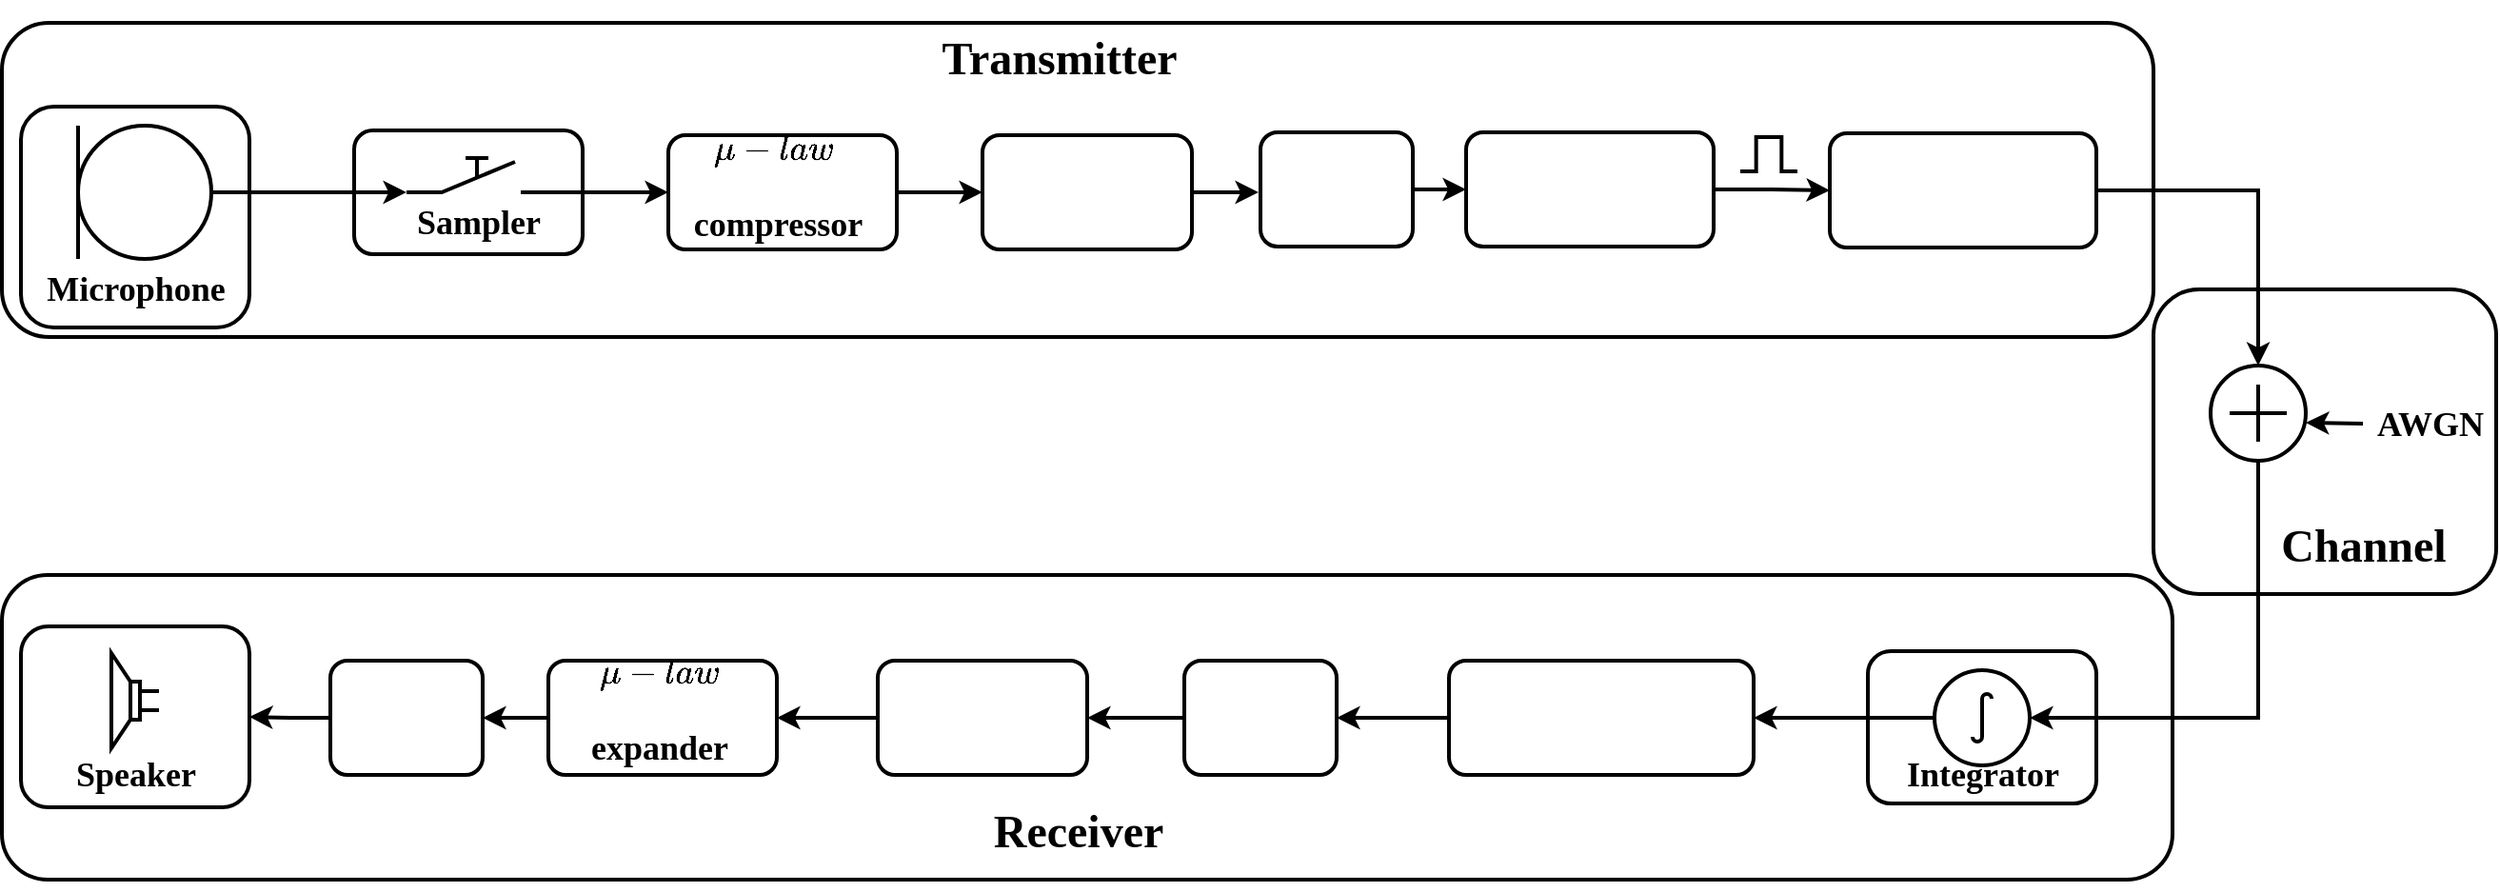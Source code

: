 <mxfile version="12.3.2" type="device" pages="1"><diagram id="KHX2ArD6BoE_JpKKLXhI" name="Page-1"><mxGraphModel dx="2276" dy="2005" grid="1" gridSize="10" guides="1" tooltips="1" connect="1" arrows="1" fold="1" page="1" pageScale="1" pageWidth="850" pageHeight="1100" math="1" shadow="0"><root><mxCell id="0"/><mxCell id="1" parent="0"/><mxCell id="3a8yT48xROdfsvQ_SXEb-38" value="" style="rounded=1;whiteSpace=wrap;html=1;strokeWidth=2;" vertex="1" parent="1"><mxGeometry y="-10" width="1130" height="165" as="geometry"/></mxCell><mxCell id="3a8yT48xROdfsvQ_SXEb-36" value="" style="rounded=1;whiteSpace=wrap;html=1;strokeWidth=2;" vertex="1" parent="1"><mxGeometry y="280" width="1140" height="160" as="geometry"/></mxCell><mxCell id="3a8yT48xROdfsvQ_SXEb-12" value="" style="rounded=1;whiteSpace=wrap;html=1;strokeWidth=2;" vertex="1" parent="1"><mxGeometry x="1130" y="130" width="180" height="160" as="geometry"/></mxCell><mxCell id="3a8yT48xROdfsvQ_SXEb-2" value="" style="rounded=1;whiteSpace=wrap;html=1;strokeWidth=2;" vertex="1" parent="1"><mxGeometry x="980" y="320" width="120" height="80" as="geometry"/></mxCell><mxCell id="Vzn8XnioiNJv4LfVrrBM-8" value="" style="rounded=1;whiteSpace=wrap;html=1;strokeWidth=2;" parent="1" vertex="1"><mxGeometry x="185" y="46.5" width="120" height="65" as="geometry"/></mxCell><mxCell id="Vzn8XnioiNJv4LfVrrBM-7" value="" style="rounded=1;whiteSpace=wrap;html=1;strokeWidth=2;" parent="1" vertex="1"><mxGeometry x="10" y="34" width="120" height="116" as="geometry"/></mxCell><mxCell id="Vzn8XnioiNJv4LfVrrBM-6" value="" style="rounded=1;whiteSpace=wrap;html=1;strokeWidth=2;" parent="1" vertex="1"><mxGeometry x="10" y="307" width="120" height="95" as="geometry"/></mxCell><mxCell id="3a8yT48xROdfsvQ_SXEb-4" style="edgeStyle=orthogonalEdgeStyle;rounded=0;orthogonalLoop=1;jettySize=auto;html=1;exitX=1;exitY=0.5;exitDx=0;exitDy=0;exitPerimeter=0;entryX=0;entryY=1;entryDx=0;entryDy=0;entryPerimeter=0;strokeWidth=2;" edge="1" parent="1" source="Vzn8XnioiNJv4LfVrrBM-2" target="Vzn8XnioiNJv4LfVrrBM-3"><mxGeometry relative="1" as="geometry"><Array as="points"><mxPoint x="140" y="79"/><mxPoint x="140" y="79"/></Array></mxGeometry></mxCell><mxCell id="Vzn8XnioiNJv4LfVrrBM-2" value="" style="verticalLabelPosition=bottom;shadow=0;dashed=0;align=center;html=1;verticalAlign=top;shape=mxgraph.electrical.radio.microphone_1;strokeWidth=2;" parent="1" vertex="1"><mxGeometry x="40" y="44" width="70" height="70" as="geometry"/></mxCell><mxCell id="3a8yT48xROdfsvQ_SXEb-5" style="edgeStyle=orthogonalEdgeStyle;rounded=0;orthogonalLoop=1;jettySize=auto;html=1;exitX=1;exitY=1;exitDx=0;exitDy=0;exitPerimeter=0;entryX=0;entryY=0.5;entryDx=0;entryDy=0;strokeWidth=2;" edge="1" parent="1" source="Vzn8XnioiNJv4LfVrrBM-3" target="Vzn8XnioiNJv4LfVrrBM-9"><mxGeometry relative="1" as="geometry"><Array as="points"><mxPoint x="300" y="79"/><mxPoint x="300" y="79"/></Array></mxGeometry></mxCell><mxCell id="Vzn8XnioiNJv4LfVrrBM-3" value="" style="pointerEvents=1;verticalLabelPosition=bottom;shadow=0;dashed=0;align=center;html=1;verticalAlign=top;shape=mxgraph.electrical.electro-mechanical.manual_switch;strokeWidth=2;" parent="1" vertex="1"><mxGeometry x="212.5" y="61" width="75" height="18" as="geometry"/></mxCell><mxCell id="Vzn8XnioiNJv4LfVrrBM-4" value="" style="pointerEvents=1;verticalLabelPosition=bottom;shadow=0;dashed=0;align=center;html=1;verticalAlign=top;shape=mxgraph.electrical.waveforms.pulse_1;strokeWidth=2;" parent="1" vertex="1"><mxGeometry x="913" y="50" width="30" height="18" as="geometry"/></mxCell><mxCell id="Vzn8XnioiNJv4LfVrrBM-5" value="" style="pointerEvents=1;verticalLabelPosition=bottom;shadow=0;dashed=0;align=center;html=1;verticalAlign=top;shape=mxgraph.electrical.electro-mechanical.loudspeaker;rotation=-180;strokeWidth=2;" parent="1" vertex="1"><mxGeometry x="57.5" y="321" width="25" height="50" as="geometry"/></mxCell><mxCell id="3a8yT48xROdfsvQ_SXEb-6" style="edgeStyle=orthogonalEdgeStyle;rounded=0;orthogonalLoop=1;jettySize=auto;html=1;exitX=1;exitY=0.5;exitDx=0;exitDy=0;entryX=0;entryY=0.5;entryDx=0;entryDy=0;strokeWidth=2;" edge="1" parent="1" source="Vzn8XnioiNJv4LfVrrBM-9" target="Ywiw2YTRmGL-QhGWTB-o-4"><mxGeometry relative="1" as="geometry"/></mxCell><mxCell id="Vzn8XnioiNJv4LfVrrBM-9" value="" style="rounded=1;whiteSpace=wrap;html=1;strokeWidth=2;" parent="1" vertex="1"><mxGeometry x="350" y="49" width="120" height="60" as="geometry"/></mxCell><mxCell id="Vzn8XnioiNJv4LfVrrBM-10" value="&lt;h2&gt;&lt;font face=&quot;Times New Roman&quot;&gt;Microphone&lt;/font&gt;&lt;/h2&gt;" style="text;html=1;align=center;verticalAlign=middle;resizable=0;points=[];;autosize=1;" parent="1" vertex="1"><mxGeometry x="15" y="105" width="110" height="50" as="geometry"/></mxCell><mxCell id="Vzn8XnioiNJv4LfVrrBM-11" value="&lt;h2&gt;&lt;font face=&quot;Times New Roman&quot;&gt;Sampler&lt;/font&gt;&lt;/h2&gt;" style="text;html=1;align=center;verticalAlign=middle;resizable=0;points=[];;autosize=1;" parent="1" vertex="1"><mxGeometry x="210" y="70" width="80" height="50" as="geometry"/></mxCell><mxCell id="Vzn8XnioiNJv4LfVrrBM-13" value="&lt;h2&gt;&lt;font face=&quot;Times New Roman&quot;&gt;AWGN&lt;/font&gt;&lt;/h2&gt;" style="text;html=1;align=center;verticalAlign=middle;resizable=0;points=[];;autosize=1;" parent="1" vertex="1"><mxGeometry x="1240" y="176" width="70" height="50" as="geometry"/></mxCell><mxCell id="Vzn8XnioiNJv4LfVrrBM-14" value="&lt;h2&gt;&lt;font face=&quot;Times New Roman&quot;&gt;Uniform&lt;/font&gt;&lt;/h2&gt;&lt;h2&gt;&lt;font face=&quot;Times New Roman&quot;&gt;quantizer&lt;/font&gt;&lt;/h2&gt;" style="text;html=1;align=center;verticalAlign=middle;resizable=0;points=[];;autosize=1;" parent="1" vertex="1"><mxGeometry x="525" y="37.5" width="90" height="80" as="geometry"/></mxCell><mxCell id="Vzn8XnioiNJv4LfVrrBM-15" value="&lt;h2&gt;&lt;font face=&quot;Times New Roman&quot;&gt;Encoder&lt;/font&gt;&lt;/h2&gt;" style="text;html=1;align=center;verticalAlign=middle;resizable=0;points=[];;autosize=1;" parent="1" vertex="1"><mxGeometry x="661" y="50" width="80" height="50" as="geometry"/></mxCell><mxCell id="Vzn8XnioiNJv4LfVrrBM-16" value="&lt;h2&gt;&lt;font face=&quot;Times New Roman&quot;&gt;Pulse generator&lt;/font&gt;&lt;/h2&gt;" style="text;html=1;align=center;verticalAlign=middle;resizable=0;points=[];;autosize=1;" parent="1" vertex="1"><mxGeometry x="764" y="50" width="140" height="50" as="geometry"/></mxCell><mxCell id="Vzn8XnioiNJv4LfVrrBM-17" value="&lt;h2&gt;&lt;font face=&quot;Times New Roman&quot;&gt;PSK-modulator&lt;/font&gt;&lt;/h2&gt;" style="text;html=1;align=center;verticalAlign=middle;resizable=0;points=[];;autosize=1;" parent="1" vertex="1"><mxGeometry x="960" y="52.5" width="140" height="50" as="geometry"/></mxCell><mxCell id="3a8yT48xROdfsvQ_SXEb-7" style="edgeStyle=orthogonalEdgeStyle;rounded=0;orthogonalLoop=1;jettySize=auto;html=1;exitX=1;exitY=0.5;exitDx=0;exitDy=0;strokeWidth=2;" edge="1" parent="1" source="Ywiw2YTRmGL-QhGWTB-o-4"><mxGeometry relative="1" as="geometry"><mxPoint x="660" y="79" as="targetPoint"/></mxGeometry></mxCell><mxCell id="Ywiw2YTRmGL-QhGWTB-o-4" value="" style="rounded=1;whiteSpace=wrap;html=1;strokeWidth=2;" parent="1" vertex="1"><mxGeometry x="515" y="49" width="110" height="60" as="geometry"/></mxCell><mxCell id="3a8yT48xROdfsvQ_SXEb-8" style="edgeStyle=orthogonalEdgeStyle;rounded=0;orthogonalLoop=1;jettySize=auto;html=1;exitX=1;exitY=0.5;exitDx=0;exitDy=0;entryX=0;entryY=0.5;entryDx=0;entryDy=0;strokeWidth=2;" edge="1" parent="1" source="Ywiw2YTRmGL-QhGWTB-o-5" target="Ywiw2YTRmGL-QhGWTB-o-6"><mxGeometry relative="1" as="geometry"/></mxCell><mxCell id="Ywiw2YTRmGL-QhGWTB-o-5" value="" style="rounded=1;whiteSpace=wrap;html=1;strokeWidth=2;" parent="1" vertex="1"><mxGeometry x="661" y="47.5" width="80" height="60" as="geometry"/></mxCell><mxCell id="3a8yT48xROdfsvQ_SXEb-9" style="edgeStyle=orthogonalEdgeStyle;rounded=0;orthogonalLoop=1;jettySize=auto;html=1;exitX=1;exitY=0.5;exitDx=0;exitDy=0;entryX=0;entryY=0.5;entryDx=0;entryDy=0;strokeWidth=2;" edge="1" parent="1" source="Ywiw2YTRmGL-QhGWTB-o-6" target="Ywiw2YTRmGL-QhGWTB-o-7"><mxGeometry relative="1" as="geometry"/></mxCell><mxCell id="Ywiw2YTRmGL-QhGWTB-o-6" value="" style="rounded=1;whiteSpace=wrap;html=1;strokeWidth=2;" parent="1" vertex="1"><mxGeometry x="769" y="47.5" width="130" height="60" as="geometry"/></mxCell><mxCell id="3a8yT48xROdfsvQ_SXEb-10" style="edgeStyle=orthogonalEdgeStyle;rounded=0;orthogonalLoop=1;jettySize=auto;html=1;exitX=1;exitY=0.5;exitDx=0;exitDy=0;entryX=0.5;entryY=0;entryDx=0;entryDy=0;entryPerimeter=0;strokeWidth=2;" edge="1" parent="1" source="Ywiw2YTRmGL-QhGWTB-o-7" target="3a8yT48xROdfsvQ_SXEb-3"><mxGeometry relative="1" as="geometry"/></mxCell><mxCell id="Ywiw2YTRmGL-QhGWTB-o-7" value="" style="rounded=1;whiteSpace=wrap;html=1;strokeWidth=2;" parent="1" vertex="1"><mxGeometry x="960" y="48" width="140" height="60" as="geometry"/></mxCell><mxCell id="3a8yT48xROdfsvQ_SXEb-18" style="edgeStyle=orthogonalEdgeStyle;rounded=0;orthogonalLoop=1;jettySize=auto;html=1;exitX=0;exitY=0.5;exitDx=0;exitDy=0;exitPerimeter=0;entryX=1;entryY=0.5;entryDx=0;entryDy=0;strokeWidth=2;" edge="1" parent="1" source="3a8yT48xROdfsvQ_SXEb-1" target="3a8yT48xROdfsvQ_SXEb-17"><mxGeometry relative="1" as="geometry"/></mxCell><mxCell id="3a8yT48xROdfsvQ_SXEb-1" value="" style="verticalLabelPosition=bottom;shadow=0;dashed=0;align=center;html=1;verticalAlign=top;shape=mxgraph.electrical.abstract.integrator;strokeWidth=2;" vertex="1" parent="1"><mxGeometry x="1015" y="330" width="50" height="50" as="geometry"/></mxCell><mxCell id="3a8yT48xROdfsvQ_SXEb-13" style="edgeStyle=orthogonalEdgeStyle;rounded=0;orthogonalLoop=1;jettySize=auto;html=1;exitX=0.5;exitY=1;exitDx=0;exitDy=0;exitPerimeter=0;entryX=1;entryY=0.5;entryDx=0;entryDy=0;entryPerimeter=0;strokeWidth=2;" edge="1" parent="1" source="3a8yT48xROdfsvQ_SXEb-3" target="3a8yT48xROdfsvQ_SXEb-1"><mxGeometry relative="1" as="geometry"/></mxCell><mxCell id="3a8yT48xROdfsvQ_SXEb-3" value="" style="verticalLabelPosition=bottom;shadow=0;dashed=0;align=center;html=1;verticalAlign=top;shape=mxgraph.electrical.abstract.summation_point;strokeWidth=2;" vertex="1" parent="1"><mxGeometry x="1160" y="170" width="50" height="50" as="geometry"/></mxCell><mxCell id="Vzn8XnioiNJv4LfVrrBM-12" value="&lt;h2&gt;&lt;font face=&quot;Times New Roman&quot;&gt;$$\mu-law$$&amp;nbsp;compressor&lt;/font&gt;&lt;/h2&gt;" style="text;html=1;align=center;verticalAlign=middle;resizable=0;points=[];;autosize=1;" parent="1" vertex="1"><mxGeometry x="300" y="50" width="210" height="50" as="geometry"/></mxCell><mxCell id="3a8yT48xROdfsvQ_SXEb-11" value="" style="endArrow=classic;html=1;strokeWidth=2;" edge="1" parent="1" source="Vzn8XnioiNJv4LfVrrBM-13"><mxGeometry width="50" height="50" relative="1" as="geometry"><mxPoint x="40" y="400" as="sourcePoint"/><mxPoint x="1210" y="200" as="targetPoint"/></mxGeometry></mxCell><mxCell id="3a8yT48xROdfsvQ_SXEb-14" value="&lt;h1&gt;&lt;font face=&quot;Times New Roman&quot;&gt;Channel&lt;/font&gt;&lt;/h1&gt;" style="text;html=1;align=center;verticalAlign=middle;resizable=0;points=[];;autosize=1;" vertex="1" parent="1"><mxGeometry x="1190" y="240" width="100" height="50" as="geometry"/></mxCell><mxCell id="3a8yT48xROdfsvQ_SXEb-15" value="&lt;h2&gt;&lt;font face=&quot;Times New Roman&quot;&gt;Integrator&lt;/font&gt;&lt;/h2&gt;" style="text;html=1;align=center;verticalAlign=middle;resizable=0;points=[];;autosize=1;" vertex="1" parent="1"><mxGeometry x="990" y="360" width="100" height="50" as="geometry"/></mxCell><mxCell id="3a8yT48xROdfsvQ_SXEb-16" value="&lt;h2&gt;&lt;font face=&quot;Times New Roman&quot;&gt;PSK-demodulator&lt;/font&gt;&lt;/h2&gt;" style="text;html=1;align=center;verticalAlign=middle;resizable=0;points=[];;autosize=1;" vertex="1" parent="1"><mxGeometry x="760" y="325" width="160" height="50" as="geometry"/></mxCell><mxCell id="3a8yT48xROdfsvQ_SXEb-21" style="edgeStyle=orthogonalEdgeStyle;rounded=0;orthogonalLoop=1;jettySize=auto;html=1;exitX=0;exitY=0.5;exitDx=0;exitDy=0;entryX=1;entryY=0.5;entryDx=0;entryDy=0;strokeWidth=2;" edge="1" parent="1" source="3a8yT48xROdfsvQ_SXEb-17" target="3a8yT48xROdfsvQ_SXEb-20"><mxGeometry relative="1" as="geometry"/></mxCell><mxCell id="3a8yT48xROdfsvQ_SXEb-17" value="" style="rounded=1;whiteSpace=wrap;html=1;strokeWidth=2;" vertex="1" parent="1"><mxGeometry x="760" y="325" width="160" height="60" as="geometry"/></mxCell><mxCell id="3a8yT48xROdfsvQ_SXEb-19" value="&lt;h2&gt;&lt;font face=&quot;Times New Roman&quot;&gt;Decoder&lt;/font&gt;&lt;/h2&gt;" style="text;html=1;align=center;verticalAlign=middle;resizable=0;points=[];;autosize=1;" vertex="1" parent="1"><mxGeometry x="621" y="327.5" width="80" height="50" as="geometry"/></mxCell><mxCell id="3a8yT48xROdfsvQ_SXEb-24" style="edgeStyle=orthogonalEdgeStyle;rounded=0;orthogonalLoop=1;jettySize=auto;html=1;exitX=0;exitY=0.5;exitDx=0;exitDy=0;entryX=1;entryY=0.5;entryDx=0;entryDy=0;strokeWidth=2;" edge="1" parent="1" source="3a8yT48xROdfsvQ_SXEb-20" target="3a8yT48xROdfsvQ_SXEb-23"><mxGeometry relative="1" as="geometry"/></mxCell><mxCell id="3a8yT48xROdfsvQ_SXEb-20" value="" style="rounded=1;whiteSpace=wrap;html=1;strokeWidth=2;" vertex="1" parent="1"><mxGeometry x="621" y="325" width="80" height="60" as="geometry"/></mxCell><mxCell id="3a8yT48xROdfsvQ_SXEb-22" value="&lt;h2&gt;&lt;font face=&quot;Times New Roman&quot;&gt;Dequantizer&lt;/font&gt;&lt;/h2&gt;" style="text;html=1;align=center;verticalAlign=middle;resizable=0;points=[];;autosize=1;" vertex="1" parent="1"><mxGeometry x="460" y="330" width="110" height="50" as="geometry"/></mxCell><mxCell id="3a8yT48xROdfsvQ_SXEb-30" style="edgeStyle=orthogonalEdgeStyle;rounded=0;orthogonalLoop=1;jettySize=auto;html=1;exitX=0;exitY=0.5;exitDx=0;exitDy=0;entryX=1;entryY=0.5;entryDx=0;entryDy=0;strokeWidth=2;" edge="1" parent="1" source="3a8yT48xROdfsvQ_SXEb-23" target="3a8yT48xROdfsvQ_SXEb-28"><mxGeometry relative="1" as="geometry"/></mxCell><mxCell id="3a8yT48xROdfsvQ_SXEb-23" value="" style="rounded=1;whiteSpace=wrap;html=1;strokeWidth=2;" vertex="1" parent="1"><mxGeometry x="460" y="325" width="110" height="60" as="geometry"/></mxCell><mxCell id="3a8yT48xROdfsvQ_SXEb-33" style="edgeStyle=orthogonalEdgeStyle;rounded=0;orthogonalLoop=1;jettySize=auto;html=1;exitX=0;exitY=0.5;exitDx=0;exitDy=0;entryX=1;entryY=0.5;entryDx=0;entryDy=0;strokeWidth=2;" edge="1" parent="1" source="3a8yT48xROdfsvQ_SXEb-28" target="3a8yT48xROdfsvQ_SXEb-32"><mxGeometry relative="1" as="geometry"/></mxCell><mxCell id="3a8yT48xROdfsvQ_SXEb-28" value="" style="rounded=1;whiteSpace=wrap;html=1;strokeWidth=2;" vertex="1" parent="1"><mxGeometry x="287" y="325" width="120" height="60" as="geometry"/></mxCell><mxCell id="3a8yT48xROdfsvQ_SXEb-29" value="&lt;h2&gt;&lt;font face=&quot;Times New Roman&quot;&gt;$$\mu-law$$ expander&lt;/font&gt;&lt;/h2&gt;" style="text;html=1;align=center;verticalAlign=middle;resizable=0;points=[];;autosize=1;" vertex="1" parent="1"><mxGeometry x="250" y="325" width="190" height="50" as="geometry"/></mxCell><mxCell id="3a8yT48xROdfsvQ_SXEb-31" value="&lt;h2&gt;&lt;font face=&quot;Times New Roman&quot;&gt;LPF&lt;/font&gt;&lt;/h2&gt;" style="text;html=1;align=center;verticalAlign=middle;resizable=0;points=[];;autosize=1;" vertex="1" parent="1"><mxGeometry x="187.5" y="327.5" width="50" height="50" as="geometry"/></mxCell><mxCell id="3a8yT48xROdfsvQ_SXEb-34" style="edgeStyle=orthogonalEdgeStyle;rounded=0;orthogonalLoop=1;jettySize=auto;html=1;exitX=0;exitY=0.5;exitDx=0;exitDy=0;entryX=1;entryY=0.5;entryDx=0;entryDy=0;strokeWidth=2;" edge="1" parent="1" source="3a8yT48xROdfsvQ_SXEb-32" target="Vzn8XnioiNJv4LfVrrBM-6"><mxGeometry relative="1" as="geometry"/></mxCell><mxCell id="3a8yT48xROdfsvQ_SXEb-32" value="" style="rounded=1;whiteSpace=wrap;html=1;strokeWidth=2;" vertex="1" parent="1"><mxGeometry x="172.5" y="325" width="80" height="60" as="geometry"/></mxCell><mxCell id="3a8yT48xROdfsvQ_SXEb-35" value="&lt;h2&gt;&lt;font face=&quot;Times New Roman&quot;&gt;Speaker&lt;/font&gt;&lt;/h2&gt;" style="text;html=1;align=center;verticalAlign=middle;resizable=0;points=[];;autosize=1;" vertex="1" parent="1"><mxGeometry x="30" y="359.5" width="80" height="50" as="geometry"/></mxCell><mxCell id="3a8yT48xROdfsvQ_SXEb-37" value="&lt;h1&gt;&lt;font face=&quot;Times New Roman&quot;&gt;Receiver&lt;/font&gt;&lt;/h1&gt;" style="text;html=1;align=center;verticalAlign=middle;resizable=0;points=[];;autosize=1;" vertex="1" parent="1"><mxGeometry x="515" y="390" width="100" height="50" as="geometry"/></mxCell><mxCell id="3a8yT48xROdfsvQ_SXEb-39" value="&lt;h1&gt;&lt;font face=&quot;Times New Roman&quot;&gt;Transmitter&lt;/font&gt;&lt;/h1&gt;" style="text;html=1;align=center;verticalAlign=middle;resizable=0;points=[];;autosize=1;" vertex="1" parent="1"><mxGeometry x="485" y="-16" width="140" height="50" as="geometry"/></mxCell></root></mxGraphModel></diagram></mxfile>